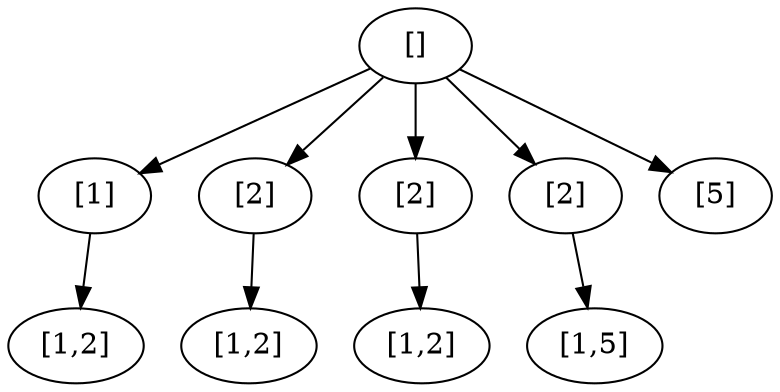 digraph G {

    n [label="[]"];

    na [label="[1]"];
    nb [label="[2]"];
    nc [label="[2]"];
    nd [label="[2]"];
    ne [label="[5]"];

    n -> na;
    n -> nb;
    n -> nc;
    n -> nd;
    n -> ne;

    naa [label="[1,2]"];
    nba [label="[1,2]"];
    nca [label="[1,2]"];
    nda [label="[1,5]"];

    na -> naa;

    nb -> nba;

    nc -> nca;

    nd -> nda;
}

